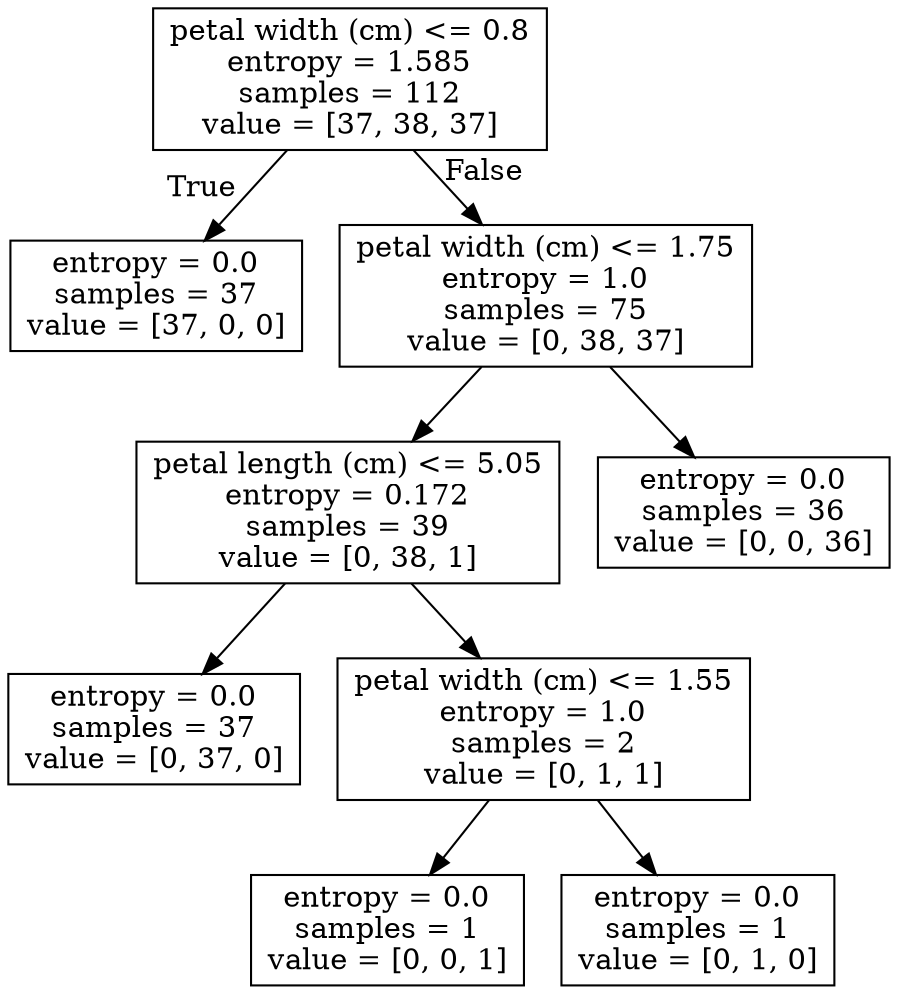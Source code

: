 digraph Tree {
node [shape=box] ;
0 [label="petal width (cm) <= 0.8\nentropy = 1.585\nsamples = 112\nvalue = [37, 38, 37]"] ;
1 [label="entropy = 0.0\nsamples = 37\nvalue = [37, 0, 0]"] ;
0 -> 1 [labeldistance=2.5, labelangle=45, headlabel="True"] ;
2 [label="petal width (cm) <= 1.75\nentropy = 1.0\nsamples = 75\nvalue = [0, 38, 37]"] ;
0 -> 2 [labeldistance=2.5, labelangle=-45, headlabel="False"] ;
3 [label="petal length (cm) <= 5.05\nentropy = 0.172\nsamples = 39\nvalue = [0, 38, 1]"] ;
2 -> 3 ;
4 [label="entropy = 0.0\nsamples = 37\nvalue = [0, 37, 0]"] ;
3 -> 4 ;
5 [label="petal width (cm) <= 1.55\nentropy = 1.0\nsamples = 2\nvalue = [0, 1, 1]"] ;
3 -> 5 ;
6 [label="entropy = 0.0\nsamples = 1\nvalue = [0, 0, 1]"] ;
5 -> 6 ;
7 [label="entropy = 0.0\nsamples = 1\nvalue = [0, 1, 0]"] ;
5 -> 7 ;
8 [label="entropy = 0.0\nsamples = 36\nvalue = [0, 0, 36]"] ;
2 -> 8 ;
}